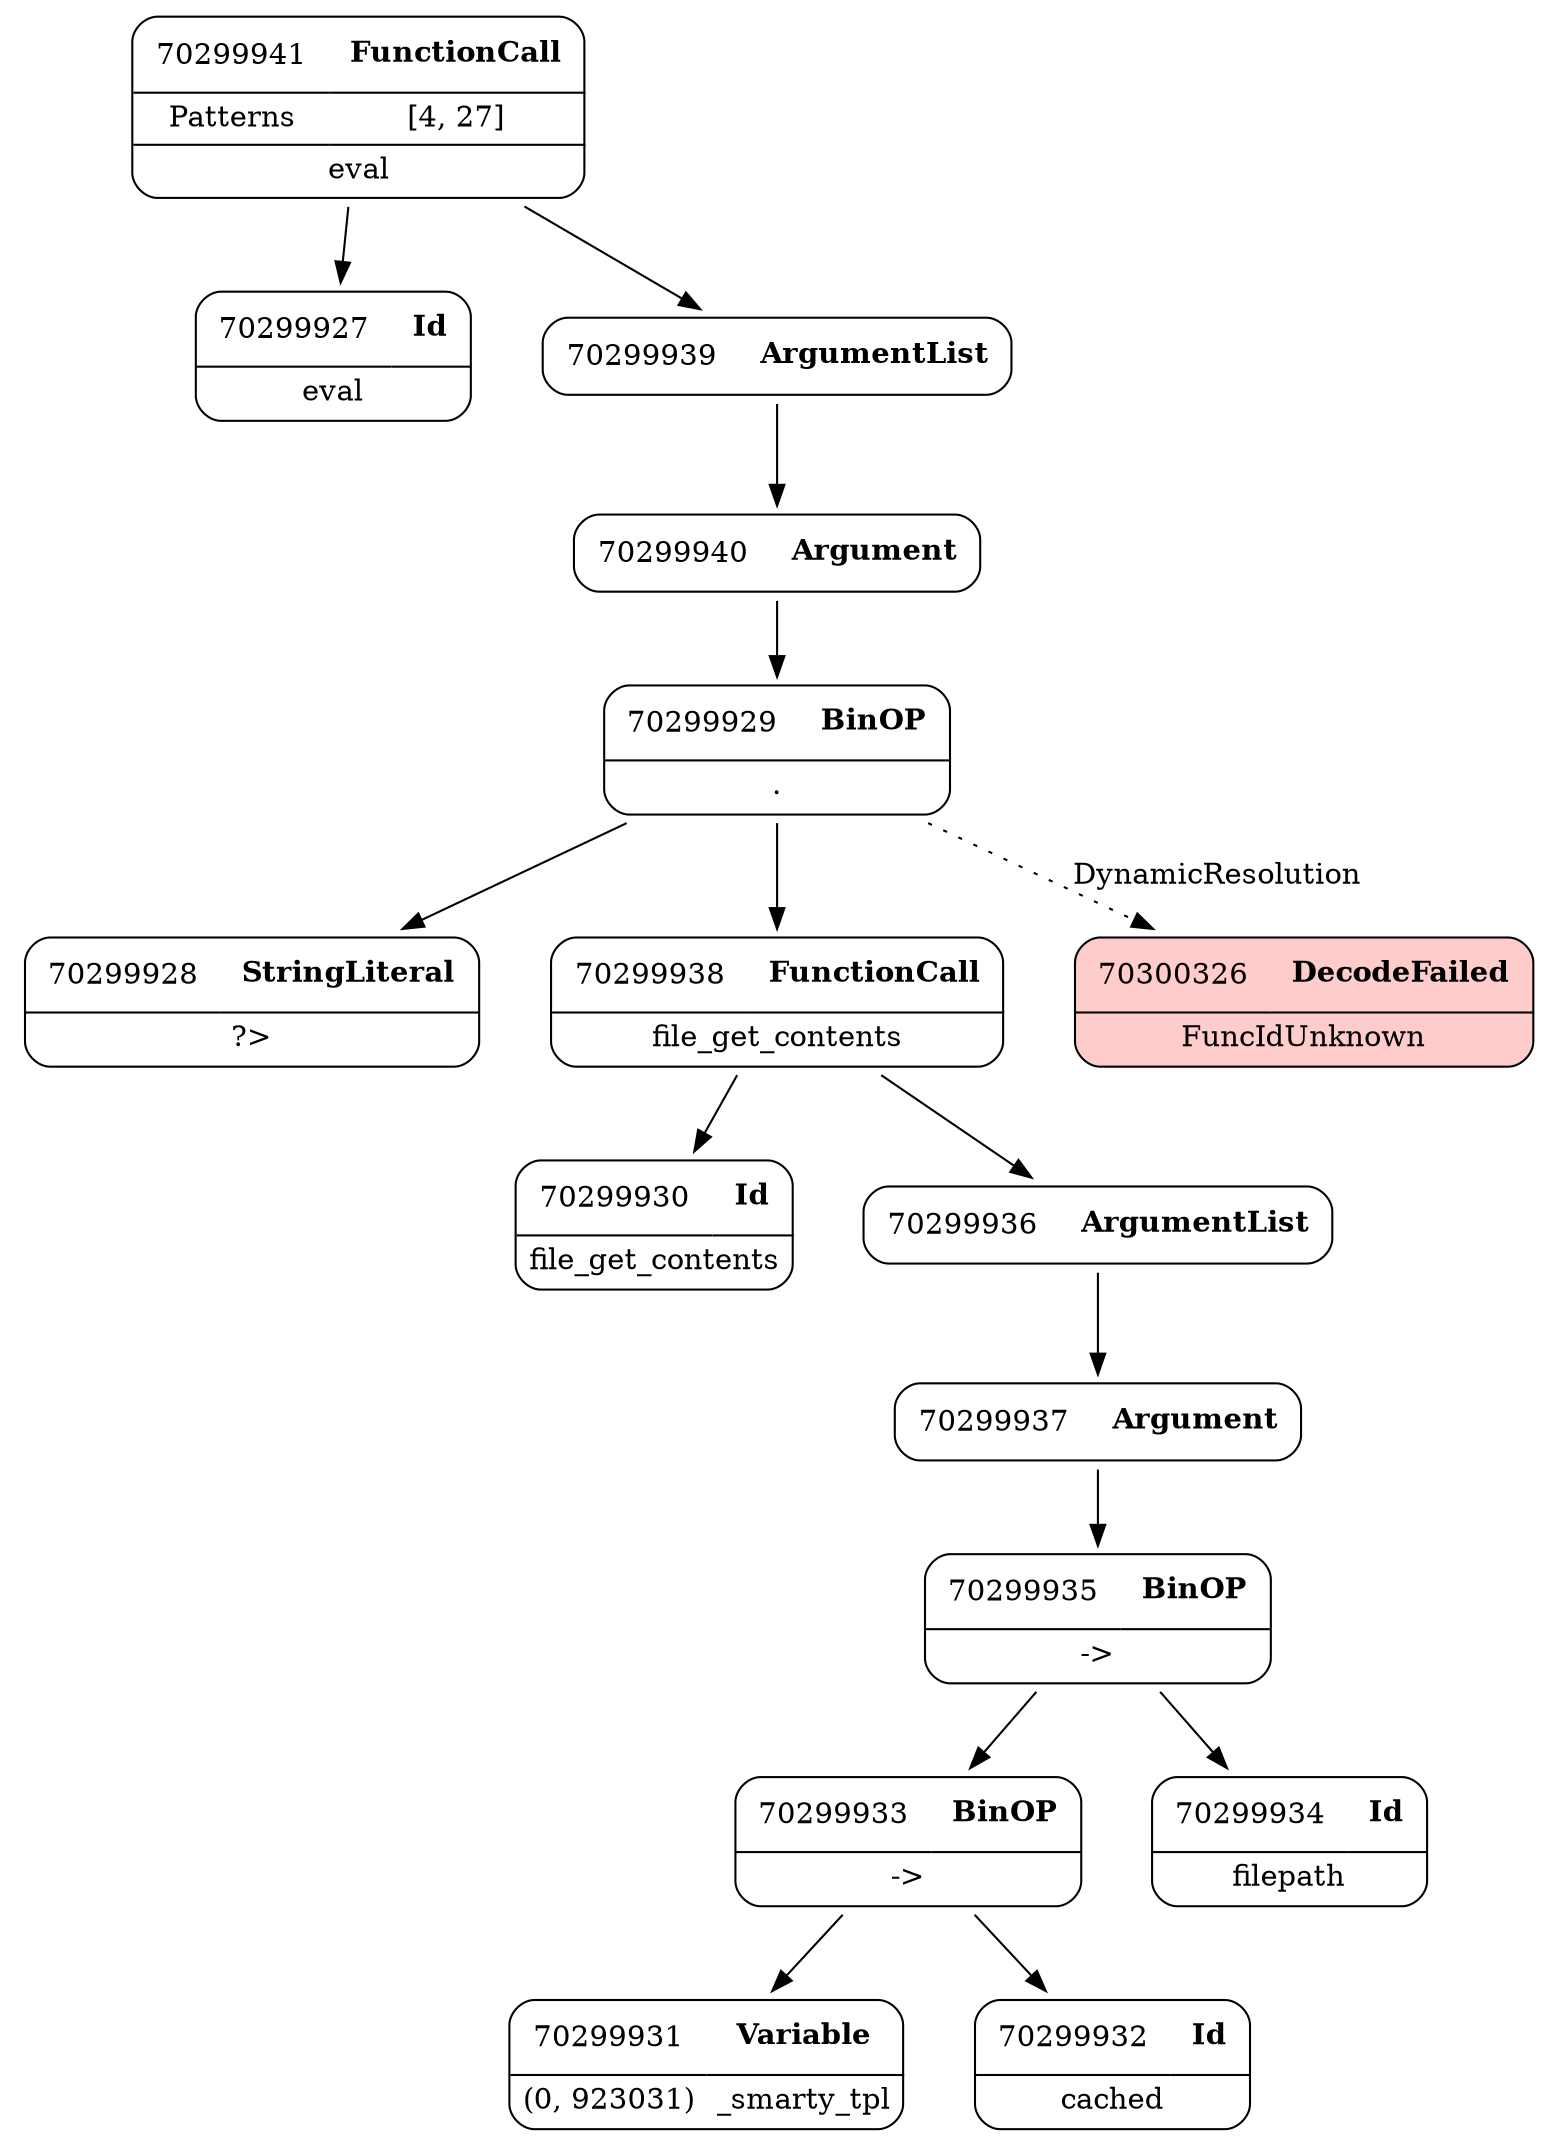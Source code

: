 digraph ast {
node [shape=none];
70299927 [label=<<TABLE border='1' cellspacing='0' cellpadding='10' style='rounded' ><TR><TD border='0'>70299927</TD><TD border='0'><B>Id</B></TD></TR><HR/><TR><TD border='0' cellpadding='5' colspan='2'>eval</TD></TR></TABLE>>];
70299928 [label=<<TABLE border='1' cellspacing='0' cellpadding='10' style='rounded' ><TR><TD border='0'>70299928</TD><TD border='0'><B>StringLiteral</B></TD></TR><HR/><TR><TD border='0' cellpadding='5' colspan='2'>?&gt;</TD></TR></TABLE>>];
70299929 [label=<<TABLE border='1' cellspacing='0' cellpadding='10' style='rounded' ><TR><TD border='0'>70299929</TD><TD border='0'><B>BinOP</B></TD></TR><HR/><TR><TD border='0' cellpadding='5' colspan='2'>.</TD></TR></TABLE>>];
70299929 -> 70299928 [weight=2];
70299929 -> 70299938 [weight=2];
70299929 -> 70300326 [style=dotted,label=DynamicResolution];
70299930 [label=<<TABLE border='1' cellspacing='0' cellpadding='10' style='rounded' ><TR><TD border='0'>70299930</TD><TD border='0'><B>Id</B></TD></TR><HR/><TR><TD border='0' cellpadding='5' colspan='2'>file_get_contents</TD></TR></TABLE>>];
70299931 [label=<<TABLE border='1' cellspacing='0' cellpadding='10' style='rounded' ><TR><TD border='0'>70299931</TD><TD border='0'><B>Variable</B></TD></TR><HR/><TR><TD border='0' cellpadding='5'>(0, 923031)</TD><TD border='0' cellpadding='5'>_smarty_tpl</TD></TR></TABLE>>];
70299932 [label=<<TABLE border='1' cellspacing='0' cellpadding='10' style='rounded' ><TR><TD border='0'>70299932</TD><TD border='0'><B>Id</B></TD></TR><HR/><TR><TD border='0' cellpadding='5' colspan='2'>cached</TD></TR></TABLE>>];
70299933 [label=<<TABLE border='1' cellspacing='0' cellpadding='10' style='rounded' ><TR><TD border='0'>70299933</TD><TD border='0'><B>BinOP</B></TD></TR><HR/><TR><TD border='0' cellpadding='5' colspan='2'>-&gt;</TD></TR></TABLE>>];
70299933 -> 70299931 [weight=2];
70299933 -> 70299932 [weight=2];
70299934 [label=<<TABLE border='1' cellspacing='0' cellpadding='10' style='rounded' ><TR><TD border='0'>70299934</TD><TD border='0'><B>Id</B></TD></TR><HR/><TR><TD border='0' cellpadding='5' colspan='2'>filepath</TD></TR></TABLE>>];
70299935 [label=<<TABLE border='1' cellspacing='0' cellpadding='10' style='rounded' ><TR><TD border='0'>70299935</TD><TD border='0'><B>BinOP</B></TD></TR><HR/><TR><TD border='0' cellpadding='5' colspan='2'>-&gt;</TD></TR></TABLE>>];
70299935 -> 70299933 [weight=2];
70299935 -> 70299934 [weight=2];
70299936 [label=<<TABLE border='1' cellspacing='0' cellpadding='10' style='rounded' ><TR><TD border='0'>70299936</TD><TD border='0'><B>ArgumentList</B></TD></TR></TABLE>>];
70299936 -> 70299937 [weight=2];
70299937 [label=<<TABLE border='1' cellspacing='0' cellpadding='10' style='rounded' ><TR><TD border='0'>70299937</TD><TD border='0'><B>Argument</B></TD></TR></TABLE>>];
70299937 -> 70299935 [weight=2];
70299938 [label=<<TABLE border='1' cellspacing='0' cellpadding='10' style='rounded' ><TR><TD border='0'>70299938</TD><TD border='0'><B>FunctionCall</B></TD></TR><HR/><TR><TD border='0' cellpadding='5' colspan='2'>file_get_contents</TD></TR></TABLE>>];
70299938 -> 70299930 [weight=2];
70299938 -> 70299936 [weight=2];
70299939 [label=<<TABLE border='1' cellspacing='0' cellpadding='10' style='rounded' ><TR><TD border='0'>70299939</TD><TD border='0'><B>ArgumentList</B></TD></TR></TABLE>>];
70299939 -> 70299940 [weight=2];
70299940 [label=<<TABLE border='1' cellspacing='0' cellpadding='10' style='rounded' ><TR><TD border='0'>70299940</TD><TD border='0'><B>Argument</B></TD></TR></TABLE>>];
70299940 -> 70299929 [weight=2];
70299941 [label=<<TABLE border='1' cellspacing='0' cellpadding='10' style='rounded' ><TR><TD border='0'>70299941</TD><TD border='0'><B>FunctionCall</B></TD></TR><HR/><TR><TD border='0' cellpadding='5'>Patterns</TD><TD border='0' cellpadding='5'>[4, 27]</TD></TR><HR/><TR><TD border='0' cellpadding='5' colspan='2'>eval</TD></TR></TABLE>>];
70299941 -> 70299927 [weight=2];
70299941 -> 70299939 [weight=2];
70300326 [label=<<TABLE border='1' cellspacing='0' cellpadding='10' style='rounded' bgcolor='#FFCCCC' ><TR><TD border='0'>70300326</TD><TD border='0'><B>DecodeFailed</B></TD></TR><HR/><TR><TD border='0' cellpadding='5' colspan='2'>FuncIdUnknown</TD></TR></TABLE>>];
}
